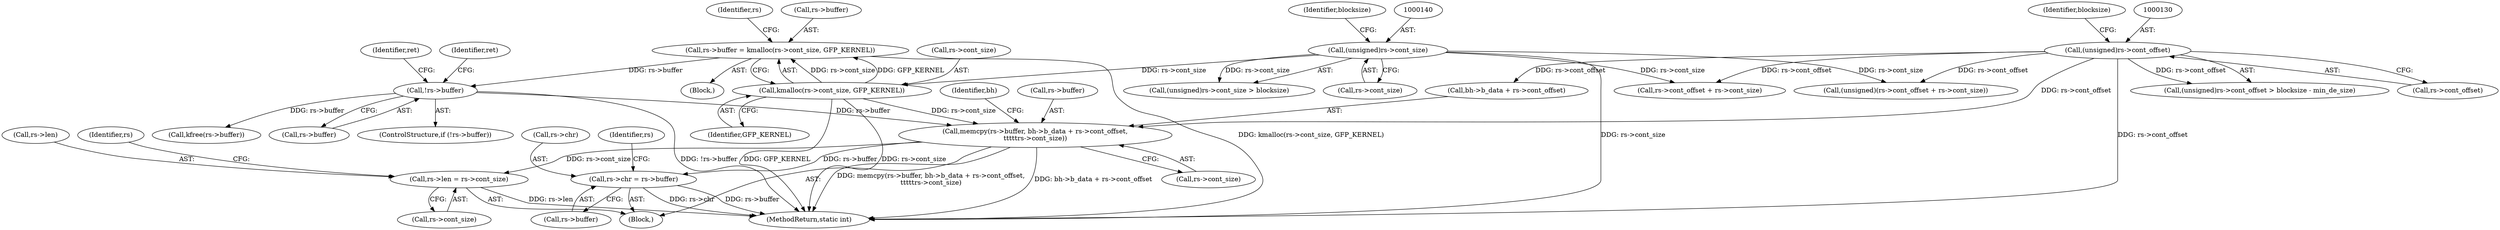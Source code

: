 digraph "0_linux_f54e18f1b831c92f6512d2eedb224cd63d607d3d@API" {
"1000214" [label="(Call,memcpy(rs->buffer, bh->b_data + rs->cont_offset,\n\t\t\t\t\trs->cont_size))"];
"1000178" [label="(Call,!rs->buffer)"];
"1000168" [label="(Call,rs->buffer = kmalloc(rs->cont_size, GFP_KERNEL))"];
"1000172" [label="(Call,kmalloc(rs->cont_size, GFP_KERNEL))"];
"1000139" [label="(Call,(unsigned)rs->cont_size)"];
"1000129" [label="(Call,(unsigned)rs->cont_offset)"];
"1000230" [label="(Call,rs->chr = rs->buffer)"];
"1000237" [label="(Call,rs->len = rs->cont_size)"];
"1000234" [label="(Call,rs->buffer)"];
"1000180" [label="(Identifier,rs)"];
"1000239" [label="(Identifier,rs)"];
"1000241" [label="(Call,rs->cont_size)"];
"1000144" [label="(Identifier,blocksize)"];
"1000148" [label="(Call,rs->cont_offset + rs->cont_size)"];
"1000129" [label="(Call,(unsigned)rs->cont_offset)"];
"1000178" [label="(Call,!rs->buffer)"];
"1000184" [label="(Identifier,ret)"];
"1000138" [label="(Call,(unsigned)rs->cont_size > blocksize)"];
"1000218" [label="(Call,bh->b_data + rs->cont_offset)"];
"1000214" [label="(Call,memcpy(rs->buffer, bh->b_data + rs->cont_offset,\n\t\t\t\t\trs->cont_size))"];
"1000246" [label="(Identifier,rs)"];
"1000169" [label="(Call,rs->buffer)"];
"1000231" [label="(Call,rs->chr)"];
"1000229" [label="(Identifier,bh)"];
"1000237" [label="(Call,rs->len = rs->cont_size)"];
"1000166" [label="(Block,)"];
"1000189" [label="(Identifier,ret)"];
"1000225" [label="(Call,rs->cont_size)"];
"1000176" [label="(Identifier,GFP_KERNEL)"];
"1000128" [label="(Call,(unsigned)rs->cont_offset > blocksize - min_de_size)"];
"1000135" [label="(Identifier,blocksize)"];
"1000172" [label="(Call,kmalloc(rs->cont_size, GFP_KERNEL))"];
"1000264" [label="(Call,kfree(rs->buffer))"];
"1000215" [label="(Call,rs->buffer)"];
"1000275" [label="(MethodReturn,static int)"];
"1000141" [label="(Call,rs->cont_size)"];
"1000173" [label="(Call,rs->cont_size)"];
"1000230" [label="(Call,rs->chr = rs->buffer)"];
"1000139" [label="(Call,(unsigned)rs->cont_size)"];
"1000131" [label="(Call,rs->cont_offset)"];
"1000179" [label="(Call,rs->buffer)"];
"1000177" [label="(ControlStructure,if (!rs->buffer))"];
"1000146" [label="(Call,(unsigned)(rs->cont_offset + rs->cont_size))"];
"1000213" [label="(Block,)"];
"1000168" [label="(Call,rs->buffer = kmalloc(rs->cont_size, GFP_KERNEL))"];
"1000238" [label="(Call,rs->len)"];
"1000214" -> "1000213"  [label="AST: "];
"1000214" -> "1000225"  [label="CFG: "];
"1000215" -> "1000214"  [label="AST: "];
"1000218" -> "1000214"  [label="AST: "];
"1000225" -> "1000214"  [label="AST: "];
"1000229" -> "1000214"  [label="CFG: "];
"1000214" -> "1000275"  [label="DDG: memcpy(rs->buffer, bh->b_data + rs->cont_offset,\n\t\t\t\t\trs->cont_size)"];
"1000214" -> "1000275"  [label="DDG: bh->b_data + rs->cont_offset"];
"1000178" -> "1000214"  [label="DDG: rs->buffer"];
"1000129" -> "1000214"  [label="DDG: rs->cont_offset"];
"1000172" -> "1000214"  [label="DDG: rs->cont_size"];
"1000214" -> "1000230"  [label="DDG: rs->buffer"];
"1000214" -> "1000237"  [label="DDG: rs->cont_size"];
"1000178" -> "1000177"  [label="AST: "];
"1000178" -> "1000179"  [label="CFG: "];
"1000179" -> "1000178"  [label="AST: "];
"1000184" -> "1000178"  [label="CFG: "];
"1000189" -> "1000178"  [label="CFG: "];
"1000178" -> "1000275"  [label="DDG: !rs->buffer"];
"1000168" -> "1000178"  [label="DDG: rs->buffer"];
"1000178" -> "1000264"  [label="DDG: rs->buffer"];
"1000168" -> "1000166"  [label="AST: "];
"1000168" -> "1000172"  [label="CFG: "];
"1000169" -> "1000168"  [label="AST: "];
"1000172" -> "1000168"  [label="AST: "];
"1000180" -> "1000168"  [label="CFG: "];
"1000168" -> "1000275"  [label="DDG: kmalloc(rs->cont_size, GFP_KERNEL)"];
"1000172" -> "1000168"  [label="DDG: rs->cont_size"];
"1000172" -> "1000168"  [label="DDG: GFP_KERNEL"];
"1000172" -> "1000176"  [label="CFG: "];
"1000173" -> "1000172"  [label="AST: "];
"1000176" -> "1000172"  [label="AST: "];
"1000172" -> "1000275"  [label="DDG: GFP_KERNEL"];
"1000172" -> "1000275"  [label="DDG: rs->cont_size"];
"1000139" -> "1000172"  [label="DDG: rs->cont_size"];
"1000139" -> "1000138"  [label="AST: "];
"1000139" -> "1000141"  [label="CFG: "];
"1000140" -> "1000139"  [label="AST: "];
"1000141" -> "1000139"  [label="AST: "];
"1000144" -> "1000139"  [label="CFG: "];
"1000139" -> "1000275"  [label="DDG: rs->cont_size"];
"1000139" -> "1000138"  [label="DDG: rs->cont_size"];
"1000139" -> "1000146"  [label="DDG: rs->cont_size"];
"1000139" -> "1000148"  [label="DDG: rs->cont_size"];
"1000129" -> "1000128"  [label="AST: "];
"1000129" -> "1000131"  [label="CFG: "];
"1000130" -> "1000129"  [label="AST: "];
"1000131" -> "1000129"  [label="AST: "];
"1000135" -> "1000129"  [label="CFG: "];
"1000129" -> "1000275"  [label="DDG: rs->cont_offset"];
"1000129" -> "1000128"  [label="DDG: rs->cont_offset"];
"1000129" -> "1000146"  [label="DDG: rs->cont_offset"];
"1000129" -> "1000148"  [label="DDG: rs->cont_offset"];
"1000129" -> "1000218"  [label="DDG: rs->cont_offset"];
"1000230" -> "1000213"  [label="AST: "];
"1000230" -> "1000234"  [label="CFG: "];
"1000231" -> "1000230"  [label="AST: "];
"1000234" -> "1000230"  [label="AST: "];
"1000239" -> "1000230"  [label="CFG: "];
"1000230" -> "1000275"  [label="DDG: rs->chr"];
"1000230" -> "1000275"  [label="DDG: rs->buffer"];
"1000237" -> "1000213"  [label="AST: "];
"1000237" -> "1000241"  [label="CFG: "];
"1000238" -> "1000237"  [label="AST: "];
"1000241" -> "1000237"  [label="AST: "];
"1000246" -> "1000237"  [label="CFG: "];
"1000237" -> "1000275"  [label="DDG: rs->len"];
}
